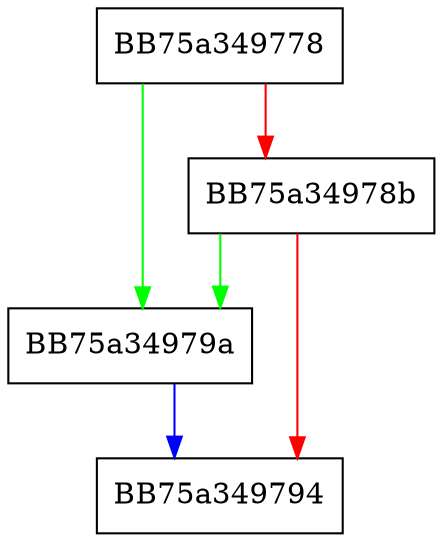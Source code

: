 digraph Find {
  node [shape="box"];
  graph [splines=ortho];
  BB75a349778 -> BB75a34979a [color="green"];
  BB75a349778 -> BB75a34978b [color="red"];
  BB75a34978b -> BB75a34979a [color="green"];
  BB75a34978b -> BB75a349794 [color="red"];
  BB75a34979a -> BB75a349794 [color="blue"];
}